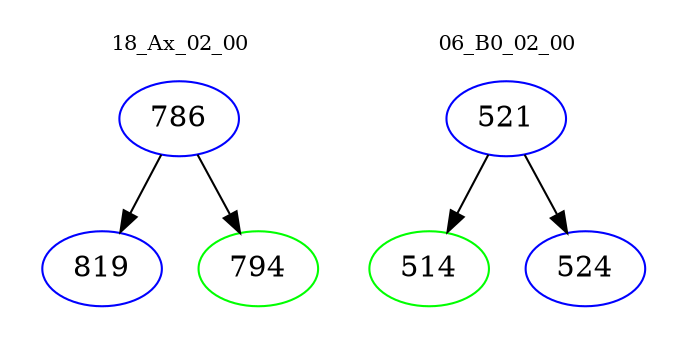 digraph{
subgraph cluster_0 {
color = white
label = "18_Ax_02_00";
fontsize=10;
T0_786 [label="786", color="blue"]
T0_786 -> T0_819 [color="black"]
T0_819 [label="819", color="blue"]
T0_786 -> T0_794 [color="black"]
T0_794 [label="794", color="green"]
}
subgraph cluster_1 {
color = white
label = "06_B0_02_00";
fontsize=10;
T1_521 [label="521", color="blue"]
T1_521 -> T1_514 [color="black"]
T1_514 [label="514", color="green"]
T1_521 -> T1_524 [color="black"]
T1_524 [label="524", color="blue"]
}
}

